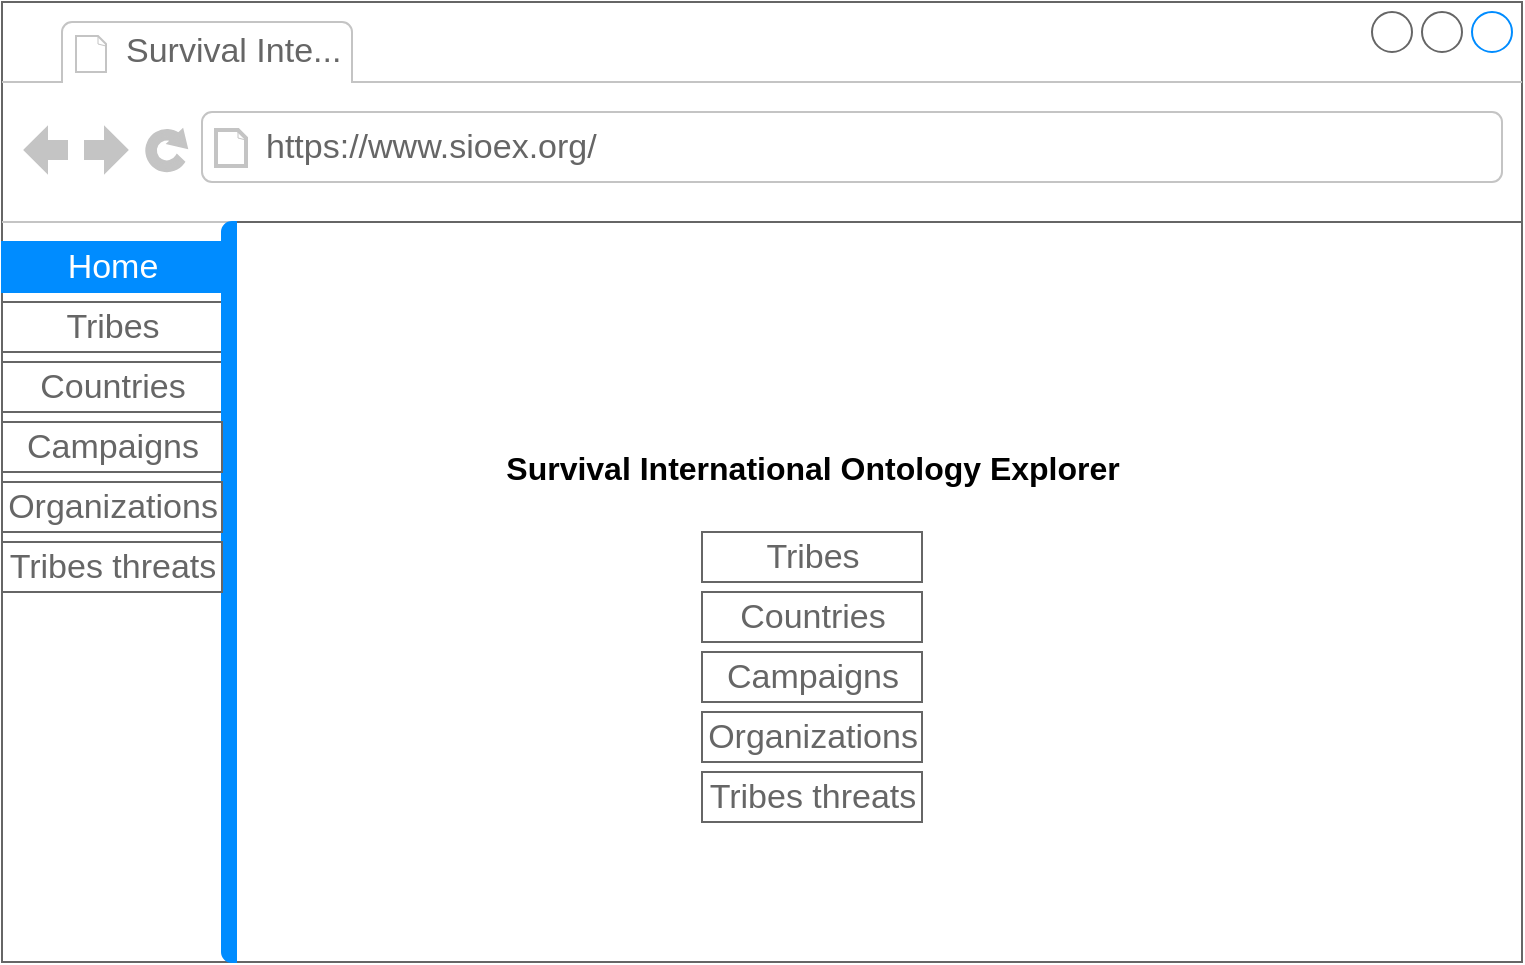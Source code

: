 <mxfile version="15.8.6" type="device" pages="5"><diagram id="6J6-Da7WNHhqm_N6HI_9" name="Home"><mxGraphModel dx="942" dy="613" grid="1" gridSize="10" guides="1" tooltips="1" connect="1" arrows="1" fold="1" page="1" pageScale="1" pageWidth="827" pageHeight="1169" math="0" shadow="0"><root><mxCell id="0"/><mxCell id="1" parent="0"/><mxCell id="Ml934pnlkbJrwM4eg3wa-1" value="" style="strokeWidth=1;shadow=0;dashed=0;align=center;html=1;shape=mxgraph.mockup.containers.browserWindow;rSize=0;strokeColor=#666666;strokeColor2=#008cff;strokeColor3=#c4c4c4;mainText=,;recursiveResize=0;" vertex="1" parent="1"><mxGeometry x="40" y="40" width="760" height="480" as="geometry"/></mxCell><mxCell id="Ml934pnlkbJrwM4eg3wa-2" value="Survival Inte..." style="strokeWidth=1;shadow=0;dashed=0;align=center;html=1;shape=mxgraph.mockup.containers.anchor;fontSize=17;fontColor=#666666;align=left;" vertex="1" parent="Ml934pnlkbJrwM4eg3wa-1"><mxGeometry x="60" y="12" width="110" height="26" as="geometry"/></mxCell><mxCell id="Ml934pnlkbJrwM4eg3wa-3" value="https://www.sioex.org/" style="strokeWidth=1;shadow=0;dashed=0;align=center;html=1;shape=mxgraph.mockup.containers.anchor;rSize=0;fontSize=17;fontColor=#666666;align=left;" vertex="1" parent="Ml934pnlkbJrwM4eg3wa-1"><mxGeometry x="130" y="60" width="250" height="26" as="geometry"/></mxCell><mxCell id="Ml934pnlkbJrwM4eg3wa-4" value="&lt;div&gt;&lt;font size=&quot;1&quot;&gt;&lt;b style=&quot;font-size: 16px&quot;&gt;Survival International Ontology Explorer&lt;/b&gt;&lt;/font&gt;&lt;/div&gt;&lt;div&gt;&lt;font size=&quot;1&quot;&gt;&lt;b style=&quot;font-size: 16px&quot;&gt;&lt;br&gt;&lt;/b&gt;&lt;/font&gt;&lt;/div&gt;&lt;div&gt;&lt;font size=&quot;1&quot;&gt;&lt;b style=&quot;font-size: 16px&quot;&gt;&lt;br&gt;&lt;/b&gt;&lt;/font&gt;&lt;/div&gt;&lt;div&gt;&lt;font size=&quot;1&quot;&gt;&lt;b style=&quot;font-size: 16px&quot;&gt;&lt;br&gt;&lt;/b&gt;&lt;/font&gt;&lt;/div&gt;&lt;div&gt;&lt;font size=&quot;1&quot;&gt;&lt;b style=&quot;font-size: 16px&quot;&gt;&lt;br&gt;&lt;/b&gt;&lt;/font&gt;&lt;/div&gt;&lt;div&gt;&lt;font size=&quot;1&quot;&gt;&lt;b style=&quot;font-size: 16px&quot;&gt;&lt;br&gt;&lt;/b&gt;&lt;/font&gt;&lt;/div&gt;&lt;div&gt;&lt;br&gt;&lt;/div&gt;&lt;div&gt;&lt;br&gt;&lt;/div&gt;" style="strokeWidth=1;shadow=0;dashed=0;align=center;html=1;shape=mxgraph.mockup.containers.marginRect2;rectMarginLeft=67;strokeColor=#666666;gradientColor=none;" vertex="1" parent="Ml934pnlkbJrwM4eg3wa-1"><mxGeometry x="50" y="110" width="710" height="370" as="geometry"/></mxCell><mxCell id="Ml934pnlkbJrwM4eg3wa-5" value="Home" style="strokeColor=#008cff;fillColor=#008cff;strokeWidth=1;shadow=0;dashed=0;align=center;html=1;shape=mxgraph.mockup.containers.rrect;rSize=0;fontSize=17;fontColor=#ffffff;" vertex="1" parent="Ml934pnlkbJrwM4eg3wa-4"><mxGeometry width="110" height="25" relative="1" as="geometry"><mxPoint x="-50" y="10" as="offset"/></mxGeometry></mxCell><mxCell id="Ml934pnlkbJrwM4eg3wa-6" value="&lt;div&gt;Tribes&lt;/div&gt;" style="strokeWidth=1;shadow=0;dashed=0;align=center;html=1;shape=mxgraph.mockup.containers.rrect;rSize=0;fontSize=17;fontColor=#666666;strokeColor=inherit;fillColor=inherit;gradientColor=inherit;" vertex="1" parent="Ml934pnlkbJrwM4eg3wa-4"><mxGeometry width="110" height="25" relative="1" as="geometry"><mxPoint x="-50" y="40" as="offset"/></mxGeometry></mxCell><mxCell id="Ml934pnlkbJrwM4eg3wa-7" value="Countries" style="strokeColor=inherit;fillColor=inherit;gradientColor=inherit;strokeWidth=1;shadow=0;dashed=0;align=center;html=1;shape=mxgraph.mockup.containers.rrect;rSize=0;fontSize=17;fontColor=#666666;" vertex="1" parent="Ml934pnlkbJrwM4eg3wa-4"><mxGeometry width="110" height="25" relative="1" as="geometry"><mxPoint x="-50" y="70" as="offset"/></mxGeometry></mxCell><mxCell id="Ml934pnlkbJrwM4eg3wa-8" value="" style="strokeWidth=1;shadow=0;dashed=0;align=center;html=1;shape=mxgraph.mockup.containers.leftButton;rSize=5;strokeColor=#008cff;fillColor=#008cff;resizeHeight=1;movable=0;deletable=0;" vertex="1" parent="Ml934pnlkbJrwM4eg3wa-4"><mxGeometry width="7" height="370" relative="1" as="geometry"><mxPoint x="60" as="offset"/></mxGeometry></mxCell><mxCell id="Ml934pnlkbJrwM4eg3wa-16" value="Organizations" style="strokeColor=inherit;fillColor=inherit;gradientColor=inherit;strokeWidth=1;shadow=0;dashed=0;align=center;html=1;shape=mxgraph.mockup.containers.rrect;rSize=0;fontSize=17;fontColor=#666666;" vertex="1" parent="Ml934pnlkbJrwM4eg3wa-4"><mxGeometry x="-50" y="130" width="110" height="25" as="geometry"/></mxCell><mxCell id="Ml934pnlkbJrwM4eg3wa-29" value="&lt;div&gt;Tribes&lt;/div&gt;" style="strokeWidth=1;shadow=0;dashed=0;align=center;html=1;shape=mxgraph.mockup.containers.rrect;rSize=0;fontSize=17;fontColor=#666666;strokeColor=inherit;fillColor=inherit;gradientColor=inherit;" vertex="1" parent="Ml934pnlkbJrwM4eg3wa-4"><mxGeometry x="300" y="155" width="110" height="25" as="geometry"/></mxCell><mxCell id="Ml934pnlkbJrwM4eg3wa-30" value="Countries" style="strokeColor=inherit;fillColor=inherit;gradientColor=inherit;strokeWidth=1;shadow=0;dashed=0;align=center;html=1;shape=mxgraph.mockup.containers.rrect;rSize=0;fontSize=17;fontColor=#666666;" vertex="1" parent="Ml934pnlkbJrwM4eg3wa-4"><mxGeometry x="300" y="185" width="110" height="25" as="geometry"/></mxCell><mxCell id="Ml934pnlkbJrwM4eg3wa-31" value="Campaigns" style="strokeColor=inherit;fillColor=inherit;gradientColor=inherit;strokeWidth=1;shadow=0;dashed=0;align=center;html=1;shape=mxgraph.mockup.containers.rrect;rSize=0;fontSize=17;fontColor=#666666;" vertex="1" parent="Ml934pnlkbJrwM4eg3wa-4"><mxGeometry x="300" y="215" width="110" height="25" as="geometry"/></mxCell><mxCell id="Ml934pnlkbJrwM4eg3wa-32" value="Tribes threats" style="strokeColor=inherit;fillColor=inherit;gradientColor=inherit;strokeWidth=1;shadow=0;dashed=0;align=center;html=1;shape=mxgraph.mockup.containers.rrect;rSize=0;fontSize=17;fontColor=#666666;" vertex="1" parent="Ml934pnlkbJrwM4eg3wa-4"><mxGeometry x="300" y="275" width="110" height="25" as="geometry"/></mxCell><mxCell id="Ml934pnlkbJrwM4eg3wa-33" value="Organizations" style="strokeColor=inherit;fillColor=inherit;gradientColor=inherit;strokeWidth=1;shadow=0;dashed=0;align=center;html=1;shape=mxgraph.mockup.containers.rrect;rSize=0;fontSize=17;fontColor=#666666;" vertex="1" parent="Ml934pnlkbJrwM4eg3wa-4"><mxGeometry x="300" y="245" width="110" height="25" as="geometry"/></mxCell><mxCell id="Ml934pnlkbJrwM4eg3wa-15" value="Campaigns" style="strokeColor=inherit;fillColor=inherit;gradientColor=inherit;strokeWidth=1;shadow=0;dashed=0;align=center;html=1;shape=mxgraph.mockup.containers.rrect;rSize=0;fontSize=17;fontColor=#666666;" vertex="1" parent="Ml934pnlkbJrwM4eg3wa-1"><mxGeometry y="210" width="110" height="25" as="geometry"/></mxCell><mxCell id="Ml934pnlkbJrwM4eg3wa-17" value="Tribes threats" style="strokeColor=inherit;fillColor=inherit;gradientColor=inherit;strokeWidth=1;shadow=0;dashed=0;align=center;html=1;shape=mxgraph.mockup.containers.rrect;rSize=0;fontSize=17;fontColor=#666666;" vertex="1" parent="Ml934pnlkbJrwM4eg3wa-1"><mxGeometry y="270" width="110" height="25" as="geometry"/></mxCell></root></mxGraphModel></diagram><diagram name="Tribes" id="5edR4_AVNIUY2BdatAaC"><mxGraphModel dx="942" dy="613" grid="1" gridSize="10" guides="1" tooltips="1" connect="1" arrows="1" fold="1" page="1" pageScale="1" pageWidth="827" pageHeight="1169" math="0" shadow="0"><root><mxCell id="_DZ1JqCPI5HLCHejMxoq-0"/><mxCell id="_DZ1JqCPI5HLCHejMxoq-1" parent="_DZ1JqCPI5HLCHejMxoq-0"/><mxCell id="_DZ1JqCPI5HLCHejMxoq-2" value="" style="strokeWidth=1;shadow=0;dashed=0;align=center;html=1;shape=mxgraph.mockup.containers.browserWindow;rSize=0;strokeColor=#666666;strokeColor2=#008cff;strokeColor3=#c4c4c4;mainText=,;recursiveResize=0;collapsible=0;autosize=0;connectable=0;" vertex="1" parent="_DZ1JqCPI5HLCHejMxoq-1"><mxGeometry x="40" y="40" width="760" height="480" as="geometry"/></mxCell><mxCell id="_DZ1JqCPI5HLCHejMxoq-3" value="Survival Inte..." style="strokeWidth=1;shadow=0;dashed=0;align=center;html=1;shape=mxgraph.mockup.containers.anchor;fontSize=17;fontColor=#666666;align=left;autosize=0;connectable=0;" vertex="1" parent="_DZ1JqCPI5HLCHejMxoq-2"><mxGeometry x="60" y="12" width="110" height="26" as="geometry"/></mxCell><mxCell id="_DZ1JqCPI5HLCHejMxoq-4" value="https://www.sioex.org/" style="strokeWidth=1;shadow=0;dashed=0;align=center;html=1;shape=mxgraph.mockup.containers.anchor;rSize=0;fontSize=17;fontColor=#666666;align=left;autosize=0;connectable=0;" vertex="1" parent="_DZ1JqCPI5HLCHejMxoq-2"><mxGeometry x="130" y="60" width="250" height="26" as="geometry"/></mxCell><mxCell id="_DZ1JqCPI5HLCHejMxoq-5" value="" style="strokeWidth=1;shadow=0;dashed=0;align=center;html=1;shape=mxgraph.mockup.containers.marginRect2;rectMarginLeft=67;strokeColor=#666666;gradientColor=none;autosize=0;container=1;connectable=0;collapsible=0;" vertex="1" parent="_DZ1JqCPI5HLCHejMxoq-2"><mxGeometry x="50" y="110" width="710" height="370" as="geometry"><mxRectangle x="50" y="110" width="50" height="40" as="alternateBounds"/></mxGeometry></mxCell><mxCell id="_DZ1JqCPI5HLCHejMxoq-6" value="Home" style="strokeColor=inherit;fillColor=inherit;strokeWidth=1;shadow=0;dashed=0;align=center;html=1;shape=mxgraph.mockup.containers.rrect;rSize=0;fontSize=17;fontColor=#666666;gradientColor=inherit;autosize=0;connectable=0;" vertex="1" parent="_DZ1JqCPI5HLCHejMxoq-5"><mxGeometry width="110" height="25" relative="1" as="geometry"><mxPoint x="-50" y="10" as="offset"/></mxGeometry></mxCell><mxCell id="_DZ1JqCPI5HLCHejMxoq-7" value="&lt;div&gt;Tribes&lt;/div&gt;" style="strokeWidth=1;shadow=0;dashed=0;align=center;html=1;shape=mxgraph.mockup.containers.rrect;rSize=0;fontSize=17;fontColor=#ffffff;strokeColor=#008cff;fillColor=#008cff;autosize=0;connectable=0;" vertex="1" parent="_DZ1JqCPI5HLCHejMxoq-5"><mxGeometry width="110" height="25" relative="1" as="geometry"><mxPoint x="-50" y="40" as="offset"/></mxGeometry></mxCell><mxCell id="_DZ1JqCPI5HLCHejMxoq-8" value="Countries" style="strokeColor=inherit;fillColor=inherit;gradientColor=inherit;strokeWidth=1;shadow=0;dashed=0;align=center;html=1;shape=mxgraph.mockup.containers.rrect;rSize=0;fontSize=17;fontColor=#666666;autosize=0;connectable=0;" vertex="1" parent="_DZ1JqCPI5HLCHejMxoq-5"><mxGeometry width="110" height="25" relative="1" as="geometry"><mxPoint x="-50" y="70" as="offset"/></mxGeometry></mxCell><mxCell id="_DZ1JqCPI5HLCHejMxoq-9" value="" style="strokeWidth=1;shadow=0;dashed=0;align=center;html=1;shape=mxgraph.mockup.containers.leftButton;rSize=5;strokeColor=#008cff;fillColor=#008cff;resizeHeight=1;movable=0;deletable=0;autosize=0;connectable=0;" vertex="1" parent="_DZ1JqCPI5HLCHejMxoq-5"><mxGeometry width="7" height="370" relative="1" as="geometry"><mxPoint x="60" as="offset"/></mxGeometry></mxCell><mxCell id="_DZ1JqCPI5HLCHejMxoq-10" value="Organizations" style="strokeColor=inherit;fillColor=inherit;gradientColor=inherit;strokeWidth=1;shadow=0;dashed=0;align=center;html=1;shape=mxgraph.mockup.containers.rrect;rSize=0;fontSize=17;fontColor=#666666;autosize=0;connectable=0;" vertex="1" parent="_DZ1JqCPI5HLCHejMxoq-5"><mxGeometry x="-50" y="130" width="110" height="25" as="geometry"/></mxCell><mxCell id="_DZ1JqCPI5HLCHejMxoq-18" value="&lt;table style=&quot;font-size: 1em ; width: 100% ; height: 100%&quot; cellspacing=&quot;0&quot; cellpadding=&quot;4&quot; border=&quot;1&quot;&gt;&lt;tbody&gt;&lt;tr&gt;&lt;th&gt;Tribe&lt;/th&gt;&lt;th&gt;Habitat&lt;/th&gt;&lt;td&gt;&lt;b&gt;Contacted&lt;/b&gt;&lt;br&gt;&lt;/td&gt;&lt;/tr&gt;&lt;tr&gt;&lt;td&gt;&lt;u&gt;Mashco-Piro&lt;br&gt;&lt;/u&gt;&lt;/td&gt;&lt;td&gt;&lt;u&gt;The Amazon Uncontacted Frontier&lt;br&gt;&lt;/u&gt;&lt;/td&gt;&lt;td&gt;no&lt;br&gt;&lt;/td&gt;&lt;/tr&gt;&lt;tr&gt;&lt;td&gt;&lt;u&gt;Matsés&lt;br&gt;&lt;/u&gt;&lt;/td&gt;&lt;td&gt;&lt;u&gt;The Amazon Uncontacted Frontier&lt;br&gt;&lt;/u&gt;&lt;/td&gt;&lt;td&gt;no&lt;br&gt;&lt;/td&gt;&lt;/tr&gt;&lt;tr&gt;&lt;td&gt;&lt;u&gt;San&lt;br&gt;&lt;/u&gt;&lt;/td&gt;&lt;td&gt;&lt;u&gt;Central Kalahari Game Reserve&lt;br&gt;&lt;/u&gt;&lt;/td&gt;&lt;td&gt;yes&lt;br&gt;&lt;/td&gt;&lt;/tr&gt;&lt;tr&gt;&lt;td&gt;&lt;u&gt;Sentinelese&lt;br&gt;&lt;/u&gt;&lt;/td&gt;&lt;td&gt;&lt;u&gt;North Sentinel Island&lt;br&gt;&lt;/u&gt;&lt;/td&gt;&lt;td&gt;no&lt;br&gt;&lt;/td&gt;&lt;/tr&gt;&lt;tr&gt;&lt;td&gt;&lt;u&gt;Yanomamö&lt;br&gt;&lt;/u&gt;&lt;/td&gt;&lt;td&gt;&lt;u&gt;Yanomami Park&lt;br&gt;&lt;/u&gt;&lt;/td&gt;&lt;td&gt;no&lt;br&gt;&lt;/td&gt;&lt;/tr&gt;&lt;/tbody&gt;&lt;/table&gt; " style="verticalAlign=top;align=left;overflow=fill;fontSize=12;fontFamily=Helvetica;html=1;autosize=0;connectable=0;" vertex="1" parent="_DZ1JqCPI5HLCHejMxoq-5"><mxGeometry x="78" y="12" width="620" height="190" as="geometry"/></mxCell><mxCell id="_DZ1JqCPI5HLCHejMxoq-16" value="Campaigns" style="strokeColor=inherit;fillColor=inherit;gradientColor=inherit;strokeWidth=1;shadow=0;dashed=0;align=center;html=1;shape=mxgraph.mockup.containers.rrect;rSize=0;fontSize=17;fontColor=#666666;autosize=0;connectable=0;" vertex="1" parent="_DZ1JqCPI5HLCHejMxoq-2"><mxGeometry y="210" width="110" height="25" as="geometry"/></mxCell><mxCell id="_DZ1JqCPI5HLCHejMxoq-17" value="Tribes threats" style="strokeColor=inherit;fillColor=inherit;gradientColor=inherit;strokeWidth=1;shadow=0;dashed=0;align=center;html=1;shape=mxgraph.mockup.containers.rrect;rSize=0;fontSize=17;fontColor=#666666;autosize=0;connectable=0;" vertex="1" parent="_DZ1JqCPI5HLCHejMxoq-2"><mxGeometry y="270" width="110" height="25" as="geometry"/></mxCell></root></mxGraphModel></diagram><diagram name="Countries" id="hRUXX-NWZwUQ5v_BsH5l"><mxGraphModel dx="942" dy="613" grid="1" gridSize="10" guides="1" tooltips="1" connect="1" arrows="1" fold="1" page="1" pageScale="1" pageWidth="827" pageHeight="1169" math="0" shadow="0"><root><mxCell id="_N0HYiK43oBGl6xTVgxC-0"/><mxCell id="_N0HYiK43oBGl6xTVgxC-1" parent="_N0HYiK43oBGl6xTVgxC-0"/><mxCell id="_N0HYiK43oBGl6xTVgxC-2" value="" style="strokeWidth=1;shadow=0;dashed=0;align=center;html=1;shape=mxgraph.mockup.containers.browserWindow;rSize=0;strokeColor=#666666;strokeColor2=#008cff;strokeColor3=#c4c4c4;mainText=,;recursiveResize=0;collapsible=0;autosize=0;connectable=0;" vertex="1" parent="_N0HYiK43oBGl6xTVgxC-1"><mxGeometry x="40" y="40" width="760" height="480" as="geometry"/></mxCell><mxCell id="_N0HYiK43oBGl6xTVgxC-3" value="Survival Inte..." style="strokeWidth=1;shadow=0;dashed=0;align=center;html=1;shape=mxgraph.mockup.containers.anchor;fontSize=17;fontColor=#666666;align=left;autosize=0;connectable=0;" vertex="1" parent="_N0HYiK43oBGl6xTVgxC-2"><mxGeometry x="60" y="12" width="110" height="26" as="geometry"/></mxCell><mxCell id="_N0HYiK43oBGl6xTVgxC-4" value="https://www.sioex.org/" style="strokeWidth=1;shadow=0;dashed=0;align=center;html=1;shape=mxgraph.mockup.containers.anchor;rSize=0;fontSize=17;fontColor=#666666;align=left;autosize=0;connectable=0;" vertex="1" parent="_N0HYiK43oBGl6xTVgxC-2"><mxGeometry x="130" y="60" width="250" height="26" as="geometry"/></mxCell><mxCell id="_N0HYiK43oBGl6xTVgxC-5" value="" style="strokeWidth=1;shadow=0;dashed=0;align=center;html=1;shape=mxgraph.mockup.containers.marginRect2;rectMarginLeft=67;strokeColor=#666666;gradientColor=none;autosize=0;container=1;connectable=0;collapsible=0;" vertex="1" parent="_N0HYiK43oBGl6xTVgxC-2"><mxGeometry x="50" y="110" width="710" height="370" as="geometry"><mxRectangle x="50" y="110" width="50" height="40" as="alternateBounds"/></mxGeometry></mxCell><mxCell id="_N0HYiK43oBGl6xTVgxC-6" value="Home" style="strokeColor=inherit;fillColor=inherit;strokeWidth=1;shadow=0;dashed=0;align=center;html=1;shape=mxgraph.mockup.containers.rrect;rSize=0;fontSize=17;fontColor=#666666;gradientColor=inherit;autosize=0;connectable=0;" vertex="1" parent="_N0HYiK43oBGl6xTVgxC-5"><mxGeometry width="110" height="25" relative="1" as="geometry"><mxPoint x="-50" y="10" as="offset"/></mxGeometry></mxCell><mxCell id="_N0HYiK43oBGl6xTVgxC-7" value="&lt;div&gt;Tribes&lt;/div&gt;" style="strokeWidth=1;shadow=0;dashed=0;align=center;html=1;shape=mxgraph.mockup.containers.rrect;rSize=0;fontSize=17;fontColor=#666666;strokeColor=inherit;fillColor=inherit;autosize=0;connectable=0;gradientColor=inherit;" vertex="1" parent="_N0HYiK43oBGl6xTVgxC-5"><mxGeometry width="110" height="25" relative="1" as="geometry"><mxPoint x="-50" y="40" as="offset"/></mxGeometry></mxCell><mxCell id="_N0HYiK43oBGl6xTVgxC-8" value="Countries" style="strokeColor=#008cff;fillColor=#008cff;strokeWidth=1;shadow=0;dashed=0;align=center;html=1;shape=mxgraph.mockup.containers.rrect;rSize=0;fontSize=17;fontColor=#ffffff;autosize=0;connectable=0;" vertex="1" parent="_N0HYiK43oBGl6xTVgxC-5"><mxGeometry width="110" height="25" relative="1" as="geometry"><mxPoint x="-50" y="70" as="offset"/></mxGeometry></mxCell><mxCell id="_N0HYiK43oBGl6xTVgxC-9" value="" style="strokeWidth=1;shadow=0;dashed=0;align=center;html=1;shape=mxgraph.mockup.containers.leftButton;rSize=5;strokeColor=#008cff;fillColor=#008cff;resizeHeight=1;movable=0;deletable=0;autosize=0;connectable=0;" vertex="1" parent="_N0HYiK43oBGl6xTVgxC-5"><mxGeometry width="7" height="370" relative="1" as="geometry"><mxPoint x="60" as="offset"/></mxGeometry></mxCell><mxCell id="_N0HYiK43oBGl6xTVgxC-10" value="Organizations" style="strokeColor=inherit;fillColor=inherit;gradientColor=inherit;strokeWidth=1;shadow=0;dashed=0;align=center;html=1;shape=mxgraph.mockup.containers.rrect;rSize=0;fontSize=17;fontColor=#666666;autosize=0;connectable=0;" vertex="1" parent="_N0HYiK43oBGl6xTVgxC-5"><mxGeometry x="-50" y="130" width="110" height="25" as="geometry"/></mxCell><mxCell id="_N0HYiK43oBGl6xTVgxC-11" value="&lt;table style=&quot;font-size: 1em ; width: 100% ; height: 100%&quot; cellspacing=&quot;0&quot; cellpadding=&quot;4&quot; border=&quot;1&quot;&gt;&lt;tbody&gt;&lt;tr&gt;&lt;th&gt;Country&lt;/th&gt;&lt;th&gt;Continent&lt;/th&gt;&lt;td&gt;&lt;b&gt;Tribes&lt;/b&gt;&lt;br&gt;&lt;/td&gt;&lt;/tr&gt;&lt;tr&gt;&lt;td&gt;&lt;u&gt;Brazil&lt;br&gt;&lt;/u&gt;&lt;/td&gt;&lt;td&gt;South America&lt;br&gt;&lt;/td&gt;&lt;td&gt;3&lt;br&gt;&lt;/td&gt;&lt;/tr&gt;&lt;tr&gt;&lt;td&gt;&lt;u&gt;Bolivia&lt;br&gt;&lt;/u&gt;&lt;/td&gt;&lt;td&gt;South America&lt;br&gt;&lt;/td&gt;&lt;td&gt;2&lt;br&gt;&lt;/td&gt;&lt;/tr&gt;&lt;tr&gt;&lt;td&gt;&lt;u&gt;Botswana&lt;br&gt;&lt;/u&gt;&lt;/td&gt;&lt;td&gt;Africa&lt;br&gt;&lt;/td&gt;&lt;td&gt;1&lt;br&gt;&lt;/td&gt;&lt;/tr&gt;&lt;tr&gt;&lt;td&gt;&lt;u&gt;India&lt;br&gt;&lt;/u&gt;&lt;/td&gt;&lt;td&gt;Asia&lt;br&gt;&lt;/td&gt;&lt;td&gt;1&lt;br&gt;&lt;/td&gt;&lt;/tr&gt;&lt;tr&gt;&lt;td&gt;&lt;u&gt;Italy&lt;br&gt;&lt;/u&gt;&lt;/td&gt;&lt;td&gt;Europe&lt;br&gt;&lt;/td&gt;&lt;td style=&quot;line-height: 1.2&quot;&gt;0&lt;br&gt;&lt;/td&gt;&lt;/tr&gt;&lt;tr&gt;&lt;td&gt;&lt;u&gt;Peru&lt;br&gt;&lt;/u&gt;&lt;/td&gt;&lt;td&gt;South America&lt;br&gt;&lt;/td&gt;&lt;td&gt;2&lt;br&gt;&lt;/td&gt;&lt;/tr&gt;&lt;tr&gt;&lt;td&gt;&lt;u&gt;United Kingdom&lt;br&gt;&lt;/u&gt;&lt;/td&gt;&lt;td&gt;Europe&lt;/td&gt;&lt;td&gt;0&lt;br&gt;&lt;/td&gt;&lt;/tr&gt;&lt;/tbody&gt;&lt;/table&gt; " style="verticalAlign=top;align=left;overflow=fill;fontSize=12;fontFamily=Helvetica;html=1;autosize=0;connectable=0;imageAspect=1;" vertex="1" parent="_N0HYiK43oBGl6xTVgxC-5"><mxGeometry x="78" y="12" width="620" height="248" as="geometry"/></mxCell><mxCell id="_N0HYiK43oBGl6xTVgxC-12" value="Campaigns" style="strokeColor=inherit;fillColor=inherit;gradientColor=inherit;strokeWidth=1;shadow=0;dashed=0;align=center;html=1;shape=mxgraph.mockup.containers.rrect;rSize=0;fontSize=17;fontColor=#666666;autosize=0;connectable=0;" vertex="1" parent="_N0HYiK43oBGl6xTVgxC-2"><mxGeometry y="210" width="110" height="25" as="geometry"/></mxCell><mxCell id="_N0HYiK43oBGl6xTVgxC-13" value="Tribes threats" style="strokeColor=inherit;fillColor=inherit;gradientColor=inherit;strokeWidth=1;shadow=0;dashed=0;align=center;html=1;shape=mxgraph.mockup.containers.rrect;rSize=0;fontSize=17;fontColor=#666666;autosize=0;connectable=0;" vertex="1" parent="_N0HYiK43oBGl6xTVgxC-2"><mxGeometry y="270" width="110" height="25" as="geometry"/></mxCell></root></mxGraphModel></diagram><diagram name="Tribe" id="tUPZwiPaMHU_gY-0FuQd"><mxGraphModel dx="942" dy="613" grid="1" gridSize="10" guides="1" tooltips="1" connect="1" arrows="1" fold="1" page="1" pageScale="1" pageWidth="827" pageHeight="1169" math="0" shadow="0"><root><mxCell id="_JGi6yb960vh1h3GXPOP-0"/><mxCell id="_JGi6yb960vh1h3GXPOP-1" parent="_JGi6yb960vh1h3GXPOP-0"/><mxCell id="_JGi6yb960vh1h3GXPOP-2" value="" style="strokeWidth=1;shadow=0;dashed=0;align=center;html=1;shape=mxgraph.mockup.containers.browserWindow;rSize=0;strokeColor=#666666;strokeColor2=#008cff;strokeColor3=#c4c4c4;mainText=,;recursiveResize=0;collapsible=0;autosize=0;connectable=0;" vertex="1" parent="_JGi6yb960vh1h3GXPOP-1"><mxGeometry x="40" y="40" width="760" height="480" as="geometry"/></mxCell><mxCell id="_JGi6yb960vh1h3GXPOP-3" value="Survival Inte..." style="strokeWidth=1;shadow=0;dashed=0;align=center;html=1;shape=mxgraph.mockup.containers.anchor;fontSize=17;fontColor=#666666;align=left;autosize=0;connectable=0;" vertex="1" parent="_JGi6yb960vh1h3GXPOP-2"><mxGeometry x="60" y="12" width="110" height="26" as="geometry"/></mxCell><mxCell id="_JGi6yb960vh1h3GXPOP-4" value="https://www.sioex.org/" style="strokeWidth=1;shadow=0;dashed=0;align=center;html=1;shape=mxgraph.mockup.containers.anchor;rSize=0;fontSize=17;fontColor=#666666;align=left;autosize=0;connectable=0;" vertex="1" parent="_JGi6yb960vh1h3GXPOP-2"><mxGeometry x="130" y="60" width="250" height="26" as="geometry"/></mxCell><mxCell id="_JGi6yb960vh1h3GXPOP-5" value="" style="strokeWidth=1;shadow=0;dashed=0;align=center;html=1;shape=mxgraph.mockup.containers.marginRect2;rectMarginLeft=67;strokeColor=#666666;gradientColor=none;autosize=0;container=1;connectable=0;collapsible=0;" vertex="1" parent="_JGi6yb960vh1h3GXPOP-2"><mxGeometry x="50" y="110" width="710" height="370" as="geometry"><mxRectangle x="50" y="110" width="50" height="40" as="alternateBounds"/></mxGeometry></mxCell><mxCell id="_JGi6yb960vh1h3GXPOP-6" value="Home" style="strokeColor=inherit;fillColor=inherit;strokeWidth=1;shadow=0;dashed=0;align=center;html=1;shape=mxgraph.mockup.containers.rrect;rSize=0;fontSize=17;fontColor=#666666;gradientColor=inherit;autosize=0;connectable=0;" vertex="1" parent="_JGi6yb960vh1h3GXPOP-5"><mxGeometry width="110" height="25" relative="1" as="geometry"><mxPoint x="-50" y="10" as="offset"/></mxGeometry></mxCell><mxCell id="_JGi6yb960vh1h3GXPOP-7" value="&lt;div&gt;Tribes&lt;/div&gt;" style="strokeWidth=1;shadow=0;dashed=0;align=center;html=1;shape=mxgraph.mockup.containers.rrect;rSize=0;fontSize=17;fontColor=#666666;strokeColor=inherit;fillColor=inherit;autosize=0;connectable=0;gradientColor=inherit;" vertex="1" parent="_JGi6yb960vh1h3GXPOP-5"><mxGeometry width="110" height="25" relative="1" as="geometry"><mxPoint x="-50" y="40" as="offset"/></mxGeometry></mxCell><mxCell id="_JGi6yb960vh1h3GXPOP-8" value="Countries" style="strokeColor=inherit;fillColor=inherit;strokeWidth=1;shadow=0;dashed=0;align=center;html=1;shape=mxgraph.mockup.containers.rrect;rSize=0;fontSize=17;fontColor=#666666;autosize=0;connectable=0;gradientColor=inherit;" vertex="1" parent="_JGi6yb960vh1h3GXPOP-5"><mxGeometry width="110" height="25" relative="1" as="geometry"><mxPoint x="-50" y="70" as="offset"/></mxGeometry></mxCell><mxCell id="_JGi6yb960vh1h3GXPOP-9" value="" style="strokeWidth=1;shadow=0;dashed=0;align=center;html=1;shape=mxgraph.mockup.containers.leftButton;rSize=5;strokeColor=#008cff;fillColor=#008cff;resizeHeight=1;movable=0;deletable=0;autosize=0;connectable=0;" vertex="1" parent="_JGi6yb960vh1h3GXPOP-5"><mxGeometry width="7" height="370" relative="1" as="geometry"><mxPoint x="60" as="offset"/></mxGeometry></mxCell><mxCell id="_JGi6yb960vh1h3GXPOP-10" value="Organizations" style="strokeColor=inherit;fillColor=inherit;gradientColor=inherit;strokeWidth=1;shadow=0;dashed=0;align=center;html=1;shape=mxgraph.mockup.containers.rrect;rSize=0;fontSize=17;fontColor=#666666;autosize=0;connectable=0;" vertex="1" parent="_JGi6yb960vh1h3GXPOP-5"><mxGeometry x="-50" y="130" width="110" height="25" as="geometry"/></mxCell><mxCell id="_JGi6yb960vh1h3GXPOP-11" value="&lt;table style=&quot;font-size: 1em ; width: 100% ; height: 100%&quot; cellspacing=&quot;0&quot; cellpadding=&quot;4&quot; border=&quot;1&quot; align=&quot;left&quot;&gt;&lt;tbody&gt;&lt;tr&gt;&lt;th&gt;Tribe:&lt;/th&gt;&lt;th&gt;Sentinelese&lt;/th&gt;&lt;/tr&gt;&lt;tr&gt;&lt;td&gt;&lt;b&gt;Description:&lt;br&gt;&lt;/b&gt;&lt;/td&gt;&lt;td&gt;The Sentinelese are an uncontacted tribe living on North Sentinel Island, one of the Andaman&lt;br&gt;Islands in the Indian Ocean. They vigorously reject all contact with outsiders.&lt;/td&gt;&lt;/tr&gt;&lt;tr&gt;&lt;td&gt;&lt;b&gt;Contacted:&lt;br&gt;&lt;/b&gt;&lt;/td&gt;&lt;td&gt;no&lt;br&gt;&lt;/td&gt;&lt;/tr&gt;&lt;tr&gt;&lt;td&gt;&lt;b&gt;Habitats:&lt;br&gt;&lt;/b&gt;&lt;/td&gt;&lt;td&gt;&lt;u&gt;North Sentinel Island&lt;/u&gt;&lt;br&gt;&lt;/td&gt;&lt;/tr&gt;&lt;tr&gt;&lt;td&gt;&lt;b&gt;Countries:&lt;br&gt;&lt;/b&gt;&lt;/td&gt;&lt;td&gt;&lt;u&gt;India&lt;/u&gt;&lt;br&gt;&lt;/td&gt;&lt;/tr&gt;&lt;tr&gt;&lt;td&gt;&lt;b&gt;Threats:&lt;br&gt;&lt;/b&gt;&lt;/td&gt;&lt;td&gt;Forced contact, Illegal fishing&lt;br&gt;&lt;/td&gt;&lt;/tr&gt;&lt;tr&gt;&lt;td&gt;&lt;b&gt;Campaigns:&lt;br&gt;&lt;/b&gt;&lt;/td&gt;&lt;td&gt;&lt;u&gt;Uncontacted Tribes&lt;/u&gt;&lt;br&gt;&lt;/td&gt;&lt;/tr&gt;&lt;/tbody&gt;&lt;/table&gt; " style="verticalAlign=top;align=left;overflow=fill;fontSize=12;fontFamily=Helvetica;html=1;autosize=0;connectable=0;imageAspect=1;" vertex="1" parent="_JGi6yb960vh1h3GXPOP-5"><mxGeometry x="78" y="12" width="622" height="248" as="geometry"/></mxCell><mxCell id="_JGi6yb960vh1h3GXPOP-12" value="Campaigns" style="strokeColor=inherit;fillColor=inherit;gradientColor=inherit;strokeWidth=1;shadow=0;dashed=0;align=center;html=1;shape=mxgraph.mockup.containers.rrect;rSize=0;fontSize=17;fontColor=#666666;autosize=0;connectable=0;" vertex="1" parent="_JGi6yb960vh1h3GXPOP-2"><mxGeometry y="210" width="110" height="25" as="geometry"/></mxCell><mxCell id="_JGi6yb960vh1h3GXPOP-13" value="Tribes threats" style="strokeColor=inherit;fillColor=inherit;gradientColor=inherit;strokeWidth=1;shadow=0;dashed=0;align=center;html=1;shape=mxgraph.mockup.containers.rrect;rSize=0;fontSize=17;fontColor=#666666;autosize=0;connectable=0;" vertex="1" parent="_JGi6yb960vh1h3GXPOP-2"><mxGeometry y="270" width="110" height="25" as="geometry"/></mxCell></root></mxGraphModel></diagram><diagram name="Organization" id="qLuofcOrZdZLU99bf0uQ"><mxGraphModel dx="942" dy="613" grid="1" gridSize="10" guides="1" tooltips="1" connect="1" arrows="1" fold="1" page="1" pageScale="1" pageWidth="827" pageHeight="1169" math="0" shadow="0"><root><mxCell id="Zz6bFMGE4rRLZ3ZQJipb-0"/><mxCell id="Zz6bFMGE4rRLZ3ZQJipb-1" parent="Zz6bFMGE4rRLZ3ZQJipb-0"/><mxCell id="Zz6bFMGE4rRLZ3ZQJipb-2" value="" style="strokeWidth=1;shadow=0;dashed=0;align=center;html=1;shape=mxgraph.mockup.containers.browserWindow;rSize=0;strokeColor=#666666;strokeColor2=#008cff;strokeColor3=#c4c4c4;mainText=,;recursiveResize=0;collapsible=0;autosize=0;connectable=0;" vertex="1" parent="Zz6bFMGE4rRLZ3ZQJipb-1"><mxGeometry x="40" y="40" width="760" height="480" as="geometry"/></mxCell><mxCell id="Zz6bFMGE4rRLZ3ZQJipb-3" value="Survival Inte..." style="strokeWidth=1;shadow=0;dashed=0;align=center;html=1;shape=mxgraph.mockup.containers.anchor;fontSize=17;fontColor=#666666;align=left;autosize=0;connectable=0;" vertex="1" parent="Zz6bFMGE4rRLZ3ZQJipb-2"><mxGeometry x="60" y="12" width="110" height="26" as="geometry"/></mxCell><mxCell id="Zz6bFMGE4rRLZ3ZQJipb-4" value="https://www.sioex.org/" style="strokeWidth=1;shadow=0;dashed=0;align=center;html=1;shape=mxgraph.mockup.containers.anchor;rSize=0;fontSize=17;fontColor=#666666;align=left;autosize=0;connectable=0;" vertex="1" parent="Zz6bFMGE4rRLZ3ZQJipb-2"><mxGeometry x="130" y="60" width="250" height="26" as="geometry"/></mxCell><mxCell id="Zz6bFMGE4rRLZ3ZQJipb-5" value="" style="strokeWidth=1;shadow=0;dashed=0;align=center;html=1;shape=mxgraph.mockup.containers.marginRect2;rectMarginLeft=67;strokeColor=#666666;gradientColor=none;autosize=0;container=1;connectable=0;collapsible=0;" vertex="1" parent="Zz6bFMGE4rRLZ3ZQJipb-2"><mxGeometry x="50" y="110" width="710" height="370" as="geometry"><mxRectangle x="50" y="110" width="50" height="40" as="alternateBounds"/></mxGeometry></mxCell><mxCell id="Zz6bFMGE4rRLZ3ZQJipb-6" value="Home" style="strokeColor=inherit;fillColor=inherit;strokeWidth=1;shadow=0;dashed=0;align=center;html=1;shape=mxgraph.mockup.containers.rrect;rSize=0;fontSize=17;fontColor=#666666;gradientColor=inherit;autosize=0;connectable=0;" vertex="1" parent="Zz6bFMGE4rRLZ3ZQJipb-5"><mxGeometry width="110" height="25" relative="1" as="geometry"><mxPoint x="-50" y="10" as="offset"/></mxGeometry></mxCell><mxCell id="Zz6bFMGE4rRLZ3ZQJipb-7" value="&lt;div&gt;Tribes&lt;/div&gt;" style="strokeWidth=1;shadow=0;dashed=0;align=center;html=1;shape=mxgraph.mockup.containers.rrect;rSize=0;fontSize=17;fontColor=#666666;strokeColor=inherit;fillColor=inherit;autosize=0;connectable=0;gradientColor=inherit;" vertex="1" parent="Zz6bFMGE4rRLZ3ZQJipb-5"><mxGeometry width="110" height="25" relative="1" as="geometry"><mxPoint x="-50" y="40" as="offset"/></mxGeometry></mxCell><mxCell id="Zz6bFMGE4rRLZ3ZQJipb-8" value="Countries" style="strokeColor=inherit;fillColor=inherit;strokeWidth=1;shadow=0;dashed=0;align=center;html=1;shape=mxgraph.mockup.containers.rrect;rSize=0;fontSize=17;fontColor=#666666;autosize=0;connectable=0;gradientColor=inherit;" vertex="1" parent="Zz6bFMGE4rRLZ3ZQJipb-5"><mxGeometry width="110" height="25" relative="1" as="geometry"><mxPoint x="-50" y="70" as="offset"/></mxGeometry></mxCell><mxCell id="Zz6bFMGE4rRLZ3ZQJipb-9" value="" style="strokeWidth=1;shadow=0;dashed=0;align=center;html=1;shape=mxgraph.mockup.containers.leftButton;rSize=5;strokeColor=#008cff;fillColor=#008cff;resizeHeight=1;movable=0;deletable=0;autosize=0;connectable=0;" vertex="1" parent="Zz6bFMGE4rRLZ3ZQJipb-5"><mxGeometry width="7" height="370" relative="1" as="geometry"><mxPoint x="60" as="offset"/></mxGeometry></mxCell><mxCell id="Zz6bFMGE4rRLZ3ZQJipb-10" value="Organizations" style="strokeColor=inherit;fillColor=inherit;gradientColor=inherit;strokeWidth=1;shadow=0;dashed=0;align=center;html=1;shape=mxgraph.mockup.containers.rrect;rSize=0;fontSize=17;fontColor=#666666;autosize=0;connectable=0;" vertex="1" parent="Zz6bFMGE4rRLZ3ZQJipb-5"><mxGeometry x="-50" y="130" width="110" height="25" as="geometry"/></mxCell><mxCell id="Zz6bFMGE4rRLZ3ZQJipb-11" value="&lt;table style=&quot;font-size: 1em ; width: 100% ; height: 100%&quot; cellspacing=&quot;0&quot; cellpadding=&quot;4&quot; border=&quot;1&quot; align=&quot;left&quot;&gt;&lt;tbody&gt;&lt;tr&gt;&lt;th&gt;Organization:&lt;/th&gt;&lt;th&gt;Survival International&lt;/th&gt;&lt;/tr&gt;&lt;tr&gt;&lt;td&gt;&lt;b&gt;Description:&lt;br&gt;&lt;/b&gt;&lt;/td&gt;&lt;td&gt;Survival International is a human rights organisation formed in 1969 that campaigns for&lt;br&gt;the rights of indigenous and/or tribal peoples and uncontacted peoples.&lt;/td&gt;&lt;/tr&gt;&lt;tr&gt;&lt;td&gt;&lt;b&gt;Website:&lt;br&gt;&lt;/b&gt;&lt;/td&gt;&lt;td&gt;&lt;u&gt;https://www.survivalinternational.org&lt;/u&gt;&lt;br&gt;&lt;/td&gt;&lt;/tr&gt;&lt;tr&gt;&lt;td&gt;&lt;b&gt;E-mail:&lt;br&gt;&lt;/b&gt;&lt;/td&gt;&lt;td&gt;&lt;u&gt;info@survivalinternational.org&lt;/u&gt;&lt;br&gt;&lt;/td&gt;&lt;/tr&gt;&lt;tr&gt;&lt;td&gt;&lt;b&gt;Parent organization:&lt;br&gt;&lt;/b&gt;&lt;/td&gt;&lt;td&gt;-&lt;br&gt;&lt;/td&gt;&lt;/tr&gt;&lt;tr&gt;&lt;td&gt;&lt;b&gt;Branches:&lt;br&gt;&lt;/b&gt;&lt;/td&gt;&lt;td&gt;&lt;u&gt;Survival International Brazil&lt;br&gt;Survival International Italy&lt;/u&gt;&lt;br&gt;&lt;/td&gt;&lt;/tr&gt;&lt;tr&gt;&lt;td&gt;&lt;b&gt;Countries:&lt;br&gt;&lt;/b&gt;&lt;/td&gt;&lt;td&gt;&lt;u&gt;United Kingdom&lt;/u&gt;&lt;br&gt;&lt;/td&gt;&lt;/tr&gt;&lt;tr&gt;&lt;td&gt;&lt;b&gt;Campaigns:&lt;/b&gt;&lt;br&gt;&lt;/td&gt;&lt;td&gt;&lt;u&gt;Stop Brazil's genocide&lt;br&gt;Decolonize Conservation&lt;br&gt;Uncontacted Tribes&lt;/u&gt;&lt;br&gt;&lt;/td&gt;&lt;/tr&gt;&lt;/tbody&gt;&lt;/table&gt; " style="verticalAlign=top;align=left;overflow=fill;fontSize=12;fontFamily=Helvetica;html=1;autosize=0;connectable=0;imageAspect=1;" vertex="1" parent="Zz6bFMGE4rRLZ3ZQJipb-5"><mxGeometry x="78" y="12" width="622" height="288" as="geometry"/></mxCell><mxCell id="Zz6bFMGE4rRLZ3ZQJipb-12" value="Campaigns" style="strokeColor=inherit;fillColor=inherit;gradientColor=inherit;strokeWidth=1;shadow=0;dashed=0;align=center;html=1;shape=mxgraph.mockup.containers.rrect;rSize=0;fontSize=17;fontColor=#666666;autosize=0;connectable=0;" vertex="1" parent="Zz6bFMGE4rRLZ3ZQJipb-2"><mxGeometry y="210" width="110" height="25" as="geometry"/></mxCell><mxCell id="Zz6bFMGE4rRLZ3ZQJipb-13" value="Tribes threats" style="strokeColor=inherit;fillColor=inherit;gradientColor=inherit;strokeWidth=1;shadow=0;dashed=0;align=center;html=1;shape=mxgraph.mockup.containers.rrect;rSize=0;fontSize=17;fontColor=#666666;autosize=0;connectable=0;" vertex="1" parent="Zz6bFMGE4rRLZ3ZQJipb-2"><mxGeometry y="270" width="110" height="25" as="geometry"/></mxCell></root></mxGraphModel></diagram></mxfile>